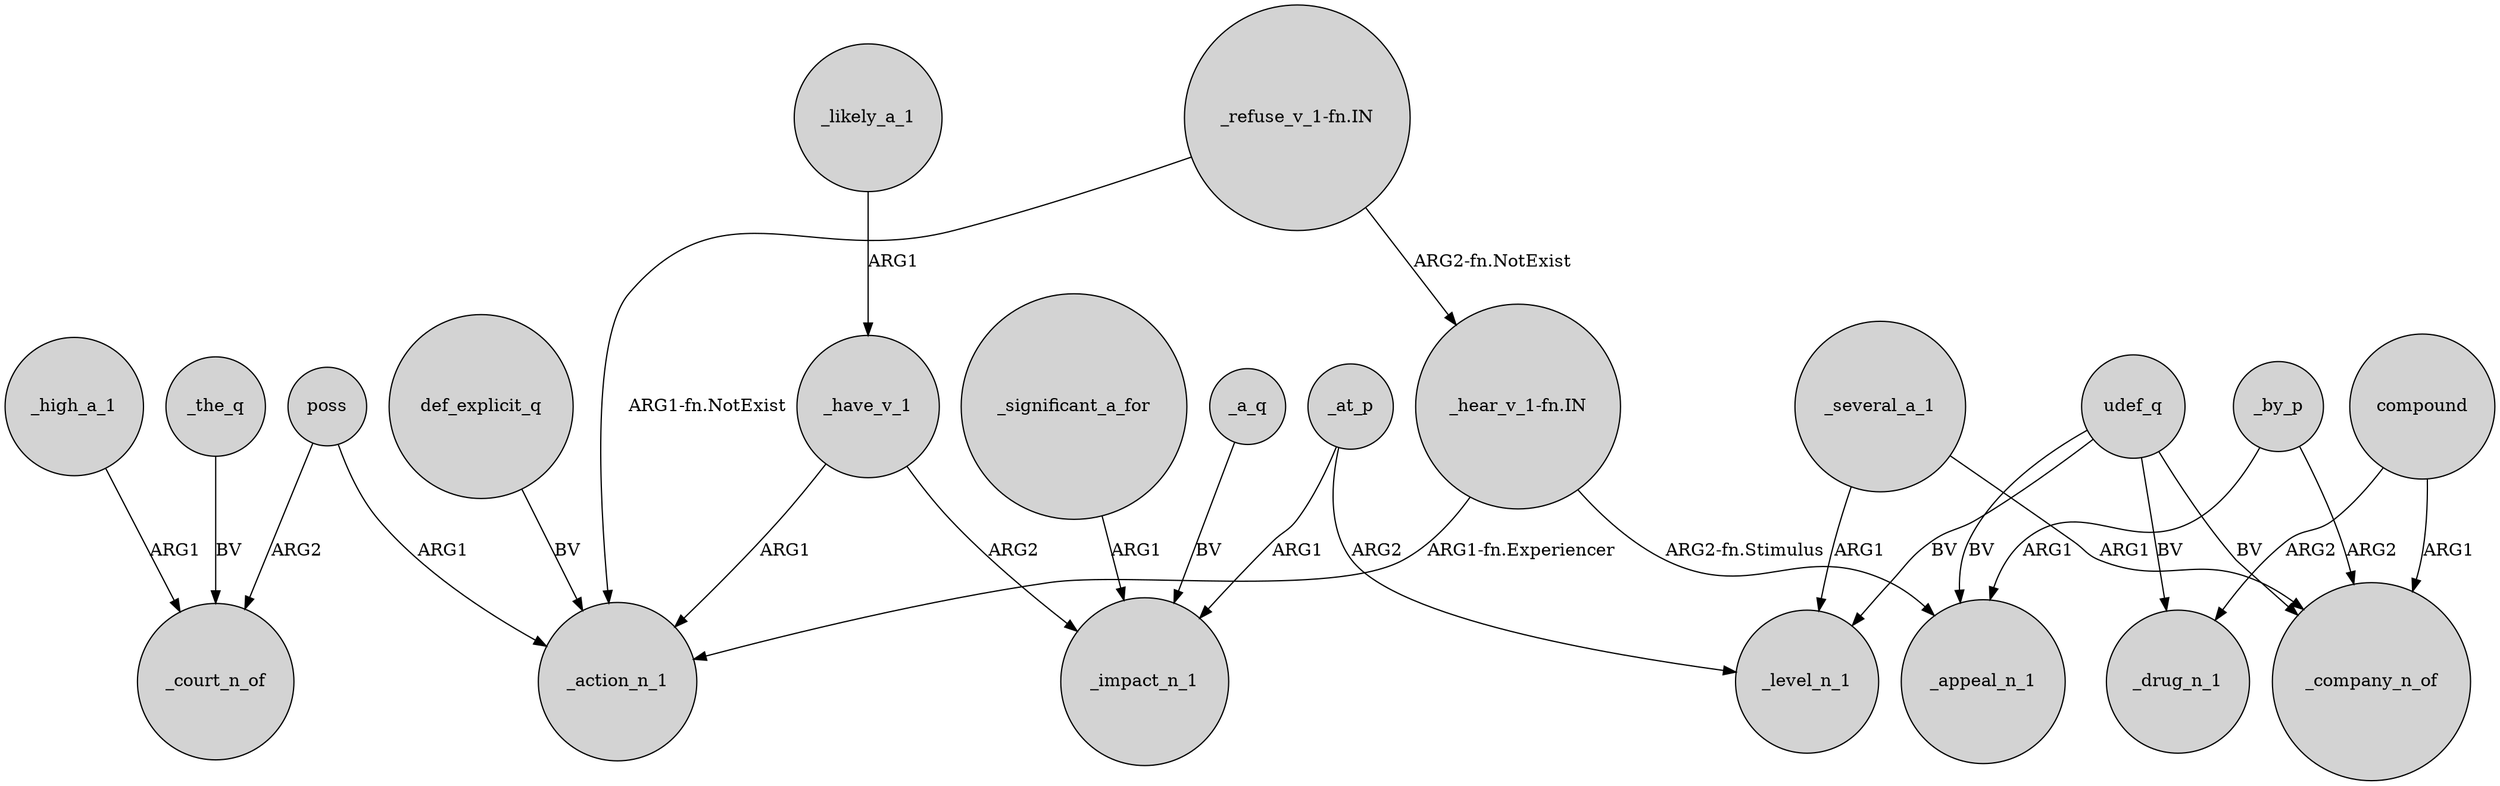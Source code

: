 digraph {
	node [shape=circle style=filled]
	poss -> _court_n_of [label=ARG2]
	_have_v_1 -> _action_n_1 [label=ARG1]
	_the_q -> _court_n_of [label=BV]
	"_refuse_v_1-fn.IN" -> "_hear_v_1-fn.IN" [label="ARG2-fn.NotExist"]
	_likely_a_1 -> _have_v_1 [label=ARG1]
	_high_a_1 -> _court_n_of [label=ARG1]
	def_explicit_q -> _action_n_1 [label=BV]
	_significant_a_for -> _impact_n_1 [label=ARG1]
	_several_a_1 -> _level_n_1 [label=ARG1]
	udef_q -> _drug_n_1 [label=BV]
	_by_p -> _appeal_n_1 [label=ARG1]
	compound -> _company_n_of [label=ARG1]
	udef_q -> _level_n_1 [label=BV]
	udef_q -> _appeal_n_1 [label=BV]
	poss -> _action_n_1 [label=ARG1]
	_several_a_1 -> _company_n_of [label=ARG1]
	compound -> _drug_n_1 [label=ARG2]
	_by_p -> _company_n_of [label=ARG2]
	_at_p -> _level_n_1 [label=ARG2]
	"_hear_v_1-fn.IN" -> _action_n_1 [label="ARG1-fn.Experiencer"]
	_have_v_1 -> _impact_n_1 [label=ARG2]
	_at_p -> _impact_n_1 [label=ARG1]
	"_refuse_v_1-fn.IN" -> _action_n_1 [label="ARG1-fn.NotExist"]
	udef_q -> _company_n_of [label=BV]
	_a_q -> _impact_n_1 [label=BV]
	"_hear_v_1-fn.IN" -> _appeal_n_1 [label="ARG2-fn.Stimulus"]
}
